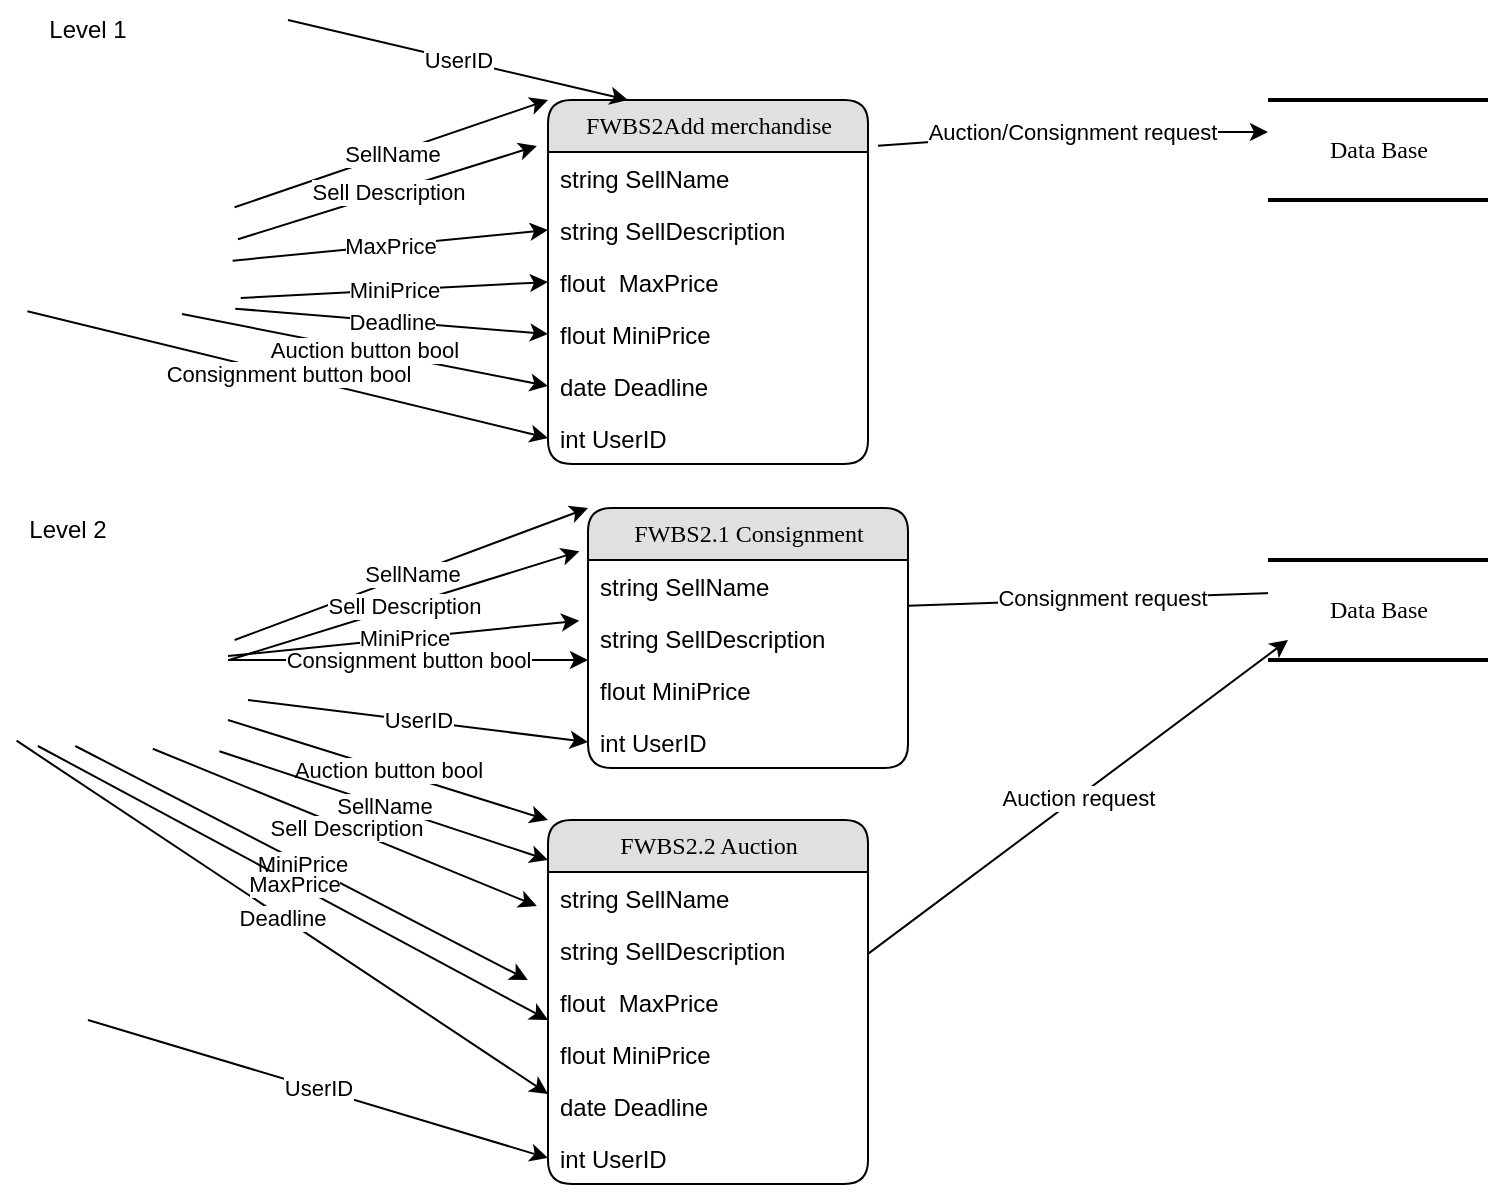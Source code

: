 <mxfile version="20.2.3" type="device"><diagram name="Page-1" id="5d7acffa-a066-3a61-03fe-96351882024d"><mxGraphModel dx="2106" dy="811" grid="1" gridSize="10" guides="1" tooltips="1" connect="1" arrows="1" fold="1" page="1" pageScale="1" pageWidth="1100" pageHeight="850" background="#ffffff" math="0" shadow="0"><root><mxCell id="0"/><mxCell id="1" parent="0"/><mxCell id="21ea969265ad0168-6" value="FWBS2Add merchandise" style="swimlane;html=1;fontStyle=0;childLayout=stackLayout;horizontal=1;startSize=26;fillColor=#e0e0e0;horizontalStack=0;resizeParent=1;resizeLast=0;collapsible=1;marginBottom=0;swimlaneFillColor=#ffffff;align=center;rounded=1;shadow=0;comic=0;labelBackgroundColor=none;strokeWidth=1;fontFamily=Verdana;fontSize=12" parent="1" vertex="1"><mxGeometry x="430" y="260" width="160" height="182" as="geometry"/></mxCell><mxCell id="21ea969265ad0168-7" value="string SellName" style="text;html=1;strokeColor=none;fillColor=none;spacingLeft=4;spacingRight=4;whiteSpace=wrap;overflow=hidden;rotatable=0;points=[[0,0.5],[1,0.5]];portConstraint=eastwest;" parent="21ea969265ad0168-6" vertex="1"><mxGeometry y="26" width="160" height="26" as="geometry"/></mxCell><mxCell id="21ea969265ad0168-8" value="string SellDescription" style="text;html=1;strokeColor=none;fillColor=none;spacingLeft=4;spacingRight=4;whiteSpace=wrap;overflow=hidden;rotatable=0;points=[[0,0.5],[1,0.5]];portConstraint=eastwest;" parent="21ea969265ad0168-6" vertex="1"><mxGeometry y="52" width="160" height="26" as="geometry"/></mxCell><mxCell id="21ea969265ad0168-9" value="flout&amp;nbsp; MaxPrice" style="text;html=1;strokeColor=none;fillColor=none;spacingLeft=4;spacingRight=4;whiteSpace=wrap;overflow=hidden;rotatable=0;points=[[0,0.5],[1,0.5]];portConstraint=eastwest;" parent="21ea969265ad0168-6" vertex="1"><mxGeometry y="78" width="160" height="26" as="geometry"/></mxCell><mxCell id="wJ_ahk8c2PPIse06OH28-3" value="flout MiniPrice" style="text;html=1;strokeColor=none;fillColor=none;spacingLeft=4;spacingRight=4;whiteSpace=wrap;overflow=hidden;rotatable=0;points=[[0,0.5],[1,0.5]];portConstraint=eastwest;" parent="21ea969265ad0168-6" vertex="1"><mxGeometry y="104" width="160" height="26" as="geometry"/></mxCell><mxCell id="wJ_ahk8c2PPIse06OH28-40" value="date Deadline" style="text;html=1;strokeColor=none;fillColor=none;spacingLeft=4;spacingRight=4;whiteSpace=wrap;overflow=hidden;rotatable=0;points=[[0,0.5],[1,0.5]];portConstraint=eastwest;" parent="21ea969265ad0168-6" vertex="1"><mxGeometry y="130" width="160" height="26" as="geometry"/></mxCell><mxCell id="wJ_ahk8c2PPIse06OH28-16" value="int UserID" style="text;html=1;strokeColor=none;fillColor=none;spacingLeft=4;spacingRight=4;whiteSpace=wrap;overflow=hidden;rotatable=0;points=[[0,0.5],[1,0.5]];portConstraint=eastwest;" parent="21ea969265ad0168-6" vertex="1"><mxGeometry y="156" width="160" height="26" as="geometry"/></mxCell><mxCell id="wJ_ahk8c2PPIse06OH28-1" value="Level 1" style="text;html=1;strokeColor=none;fillColor=none;align=center;verticalAlign=middle;whiteSpace=wrap;rounded=0;" parent="1" vertex="1"><mxGeometry x="170" y="210" width="60" height="30" as="geometry"/></mxCell><mxCell id="wJ_ahk8c2PPIse06OH28-6" value="SellName" style="endArrow=classic;html=1;rounded=0;entryX=0;entryY=0;entryDx=0;entryDy=0;exitX=1.03;exitY=0.073;exitDx=0;exitDy=0;exitPerimeter=0;" parent="1" target="21ea969265ad0168-6" edge="1"><mxGeometry width="50" height="50" relative="1" as="geometry"><mxPoint x="273.3" y="313.65" as="sourcePoint"/><mxPoint x="390" y="540" as="targetPoint"/></mxGeometry></mxCell><mxCell id="wJ_ahk8c2PPIse06OH28-7" value="Sell Description" style="endArrow=classic;html=1;rounded=0;entryX=-0.035;entryY=-0.115;entryDx=0;entryDy=0;entryPerimeter=0;exitX=1.045;exitY=0.393;exitDx=0;exitDy=0;exitPerimeter=0;" parent="1" target="21ea969265ad0168-7" edge="1"><mxGeometry width="50" height="50" relative="1" as="geometry"><mxPoint x="274.95" y="329.65" as="sourcePoint"/><mxPoint x="390" y="540" as="targetPoint"/></mxGeometry></mxCell><mxCell id="wJ_ahk8c2PPIse06OH28-8" value="MaxPrice" style="endArrow=classic;html=1;rounded=0;exitX=1.021;exitY=0.607;exitDx=0;exitDy=0;exitPerimeter=0;entryX=0;entryY=0.5;entryDx=0;entryDy=0;" parent="1" target="21ea969265ad0168-8" edge="1"><mxGeometry width="50" height="50" relative="1" as="geometry"><mxPoint x="272.31" y="340.35" as="sourcePoint"/><mxPoint x="390" y="540" as="targetPoint"/></mxGeometry></mxCell><mxCell id="wJ_ahk8c2PPIse06OH28-9" value="MiniPrice" style="endArrow=classic;html=1;rounded=0;entryX=0;entryY=0.5;entryDx=0;entryDy=0;exitX=1.058;exitY=0.98;exitDx=0;exitDy=0;exitPerimeter=0;" parent="1" target="21ea969265ad0168-9" edge="1"><mxGeometry width="50" height="50" relative="1" as="geometry"><mxPoint x="276.38" y="359" as="sourcePoint"/><mxPoint x="390" y="540" as="targetPoint"/></mxGeometry></mxCell><mxCell id="wJ_ahk8c2PPIse06OH28-10" value="Auction/Consignment request" style="endArrow=classic;html=1;rounded=0;exitX=1.031;exitY=0.126;exitDx=0;exitDy=0;exitPerimeter=0;" parent="1" source="21ea969265ad0168-6" edge="1"><mxGeometry width="50" height="50" relative="1" as="geometry"><mxPoint x="340" y="590" as="sourcePoint"/><mxPoint x="790" y="276" as="targetPoint"/><Array as="points"><mxPoint x="690" y="276"/></Array></mxGeometry></mxCell><mxCell id="wJ_ahk8c2PPIse06OH28-17" value="Deadline" style="endArrow=classic;html=1;rounded=0;exitX=1.033;exitY=1.087;exitDx=0;exitDy=0;exitPerimeter=0;entryX=0;entryY=0.5;entryDx=0;entryDy=0;" parent="1" target="wJ_ahk8c2PPIse06OH28-3" edge="1"><mxGeometry width="50" height="50" relative="1" as="geometry"><mxPoint x="273.63" y="364.35" as="sourcePoint"/><mxPoint x="390" y="540" as="targetPoint"/></mxGeometry></mxCell><mxCell id="wJ_ahk8c2PPIse06OH28-18" value="Data Base" style="html=1;rounded=0;shadow=0;comic=0;labelBackgroundColor=none;strokeWidth=2;fontFamily=Verdana;fontSize=12;align=center;shape=mxgraph.ios7ui.horLines;" parent="1" vertex="1"><mxGeometry x="790" y="260" width="110" height="50" as="geometry"/></mxCell><mxCell id="wJ_ahk8c2PPIse06OH28-19" value="Level 2" style="text;html=1;strokeColor=none;fillColor=none;align=center;verticalAlign=middle;whiteSpace=wrap;rounded=0;" parent="1" vertex="1"><mxGeometry x="160" y="460" width="60" height="30" as="geometry"/></mxCell><mxCell id="wJ_ahk8c2PPIse06OH28-20" value="Auction button bool" style="endArrow=classic;html=1;rounded=0;entryX=0;entryY=0.5;entryDx=0;entryDy=0;exitX=0.791;exitY=1.14;exitDx=0;exitDy=0;exitPerimeter=0;" parent="1" target="wJ_ahk8c2PPIse06OH28-40" edge="1"><mxGeometry width="50" height="50" relative="1" as="geometry"><mxPoint x="247.01" y="367" as="sourcePoint"/><mxPoint x="390" y="540" as="targetPoint"/></mxGeometry></mxCell><mxCell id="wJ_ahk8c2PPIse06OH28-29" value="UserID" style="endArrow=classic;html=1;rounded=0;entryX=0.25;entryY=0;entryDx=0;entryDy=0;" parent="1" target="21ea969265ad0168-6" edge="1"><mxGeometry width="50" height="50" relative="1" as="geometry"><mxPoint x="300" y="220" as="sourcePoint"/><mxPoint x="390" y="380" as="targetPoint"/></mxGeometry></mxCell><mxCell id="wJ_ahk8c2PPIse06OH28-41" value="Consignment button bool" style="endArrow=classic;html=1;rounded=0;exitX=0.088;exitY=1.113;exitDx=0;exitDy=0;exitPerimeter=0;entryX=0;entryY=0.5;entryDx=0;entryDy=0;" parent="1" target="wJ_ahk8c2PPIse06OH28-16" edge="1"><mxGeometry width="50" height="50" relative="1" as="geometry"><mxPoint x="169.68" y="365.65" as="sourcePoint"/><mxPoint x="390" y="380" as="targetPoint"/></mxGeometry></mxCell><mxCell id="wJ_ahk8c2PPIse06OH28-42" value="Auction button bool" style="endArrow=classic;html=1;rounded=0;exitX=0.791;exitY=1.14;exitDx=0;exitDy=0;exitPerimeter=0;entryX=0;entryY=0;entryDx=0;entryDy=0;" parent="1" target="wJ_ahk8c2PPIse06OH28-56" edge="1"><mxGeometry width="50" height="50" relative="1" as="geometry"><mxPoint x="270" y="570" as="sourcePoint"/><mxPoint x="430" y="680" as="targetPoint"/></mxGeometry></mxCell><mxCell id="wJ_ahk8c2PPIse06OH28-43" value="Consignment button bool" style="endArrow=classic;html=1;rounded=0;exitX=0.088;exitY=1.113;exitDx=0;exitDy=0;exitPerimeter=0;" parent="1" edge="1"><mxGeometry width="50" height="50" relative="1" as="geometry"><mxPoint x="270.0" y="540.0" as="sourcePoint"/><mxPoint x="450" y="540" as="targetPoint"/></mxGeometry></mxCell><mxCell id="wJ_ahk8c2PPIse06OH28-47" value="FWBS2.1 Consignment" style="swimlane;html=1;fontStyle=0;childLayout=stackLayout;horizontal=1;startSize=26;fillColor=#e0e0e0;horizontalStack=0;resizeParent=1;resizeLast=0;collapsible=1;marginBottom=0;swimlaneFillColor=#ffffff;align=center;rounded=1;shadow=0;comic=0;labelBackgroundColor=none;strokeWidth=1;fontFamily=Verdana;fontSize=12" parent="1" vertex="1"><mxGeometry x="450" y="464" width="160" height="130" as="geometry"/></mxCell><mxCell id="wJ_ahk8c2PPIse06OH28-48" value="string SellName" style="text;html=1;strokeColor=none;fillColor=none;spacingLeft=4;spacingRight=4;whiteSpace=wrap;overflow=hidden;rotatable=0;points=[[0,0.5],[1,0.5]];portConstraint=eastwest;" parent="wJ_ahk8c2PPIse06OH28-47" vertex="1"><mxGeometry y="26" width="160" height="26" as="geometry"/></mxCell><mxCell id="wJ_ahk8c2PPIse06OH28-49" value="string SellDescription" style="text;html=1;strokeColor=none;fillColor=none;spacingLeft=4;spacingRight=4;whiteSpace=wrap;overflow=hidden;rotatable=0;points=[[0,0.5],[1,0.5]];portConstraint=eastwest;" parent="wJ_ahk8c2PPIse06OH28-47" vertex="1"><mxGeometry y="52" width="160" height="26" as="geometry"/></mxCell><mxCell id="wJ_ahk8c2PPIse06OH28-51" value="flout MiniPrice" style="text;html=1;strokeColor=none;fillColor=none;spacingLeft=4;spacingRight=4;whiteSpace=wrap;overflow=hidden;rotatable=0;points=[[0,0.5],[1,0.5]];portConstraint=eastwest;" parent="wJ_ahk8c2PPIse06OH28-47" vertex="1"><mxGeometry y="78" width="160" height="26" as="geometry"/></mxCell><mxCell id="wJ_ahk8c2PPIse06OH28-53" value="int UserID" style="text;html=1;strokeColor=none;fillColor=none;spacingLeft=4;spacingRight=4;whiteSpace=wrap;overflow=hidden;rotatable=0;points=[[0,0.5],[1,0.5]];portConstraint=eastwest;" parent="wJ_ahk8c2PPIse06OH28-47" vertex="1"><mxGeometry y="104" width="160" height="26" as="geometry"/></mxCell><mxCell id="wJ_ahk8c2PPIse06OH28-54" value="Consignment request" style="endArrow=classic;html=1;rounded=0;exitX=1.031;exitY=0.126;exitDx=0;exitDy=0;exitPerimeter=0;" parent="1" edge="1"><mxGeometry width="50" height="50" relative="1" as="geometry"><mxPoint x="610" y="512.932" as="sourcePoint"/><mxPoint x="805.04" y="506" as="targetPoint"/><Array as="points"/></mxGeometry></mxCell><mxCell id="wJ_ahk8c2PPIse06OH28-55" value="Data Base" style="html=1;rounded=0;shadow=0;comic=0;labelBackgroundColor=none;strokeWidth=2;fontFamily=Verdana;fontSize=12;align=center;shape=mxgraph.ios7ui.horLines;" parent="1" vertex="1"><mxGeometry x="790" y="490" width="110" height="50" as="geometry"/></mxCell><mxCell id="wJ_ahk8c2PPIse06OH28-56" value="FWBS2.2 Auction" style="swimlane;html=1;fontStyle=0;childLayout=stackLayout;horizontal=1;startSize=26;fillColor=#e0e0e0;horizontalStack=0;resizeParent=1;resizeLast=0;collapsible=1;marginBottom=0;swimlaneFillColor=#ffffff;align=center;rounded=1;shadow=0;comic=0;labelBackgroundColor=none;strokeWidth=1;fontFamily=Verdana;fontSize=12" parent="1" vertex="1"><mxGeometry x="430" y="620" width="160" height="182" as="geometry"/></mxCell><mxCell id="wJ_ahk8c2PPIse06OH28-57" value="string SellName" style="text;html=1;strokeColor=none;fillColor=none;spacingLeft=4;spacingRight=4;whiteSpace=wrap;overflow=hidden;rotatable=0;points=[[0,0.5],[1,0.5]];portConstraint=eastwest;" parent="wJ_ahk8c2PPIse06OH28-56" vertex="1"><mxGeometry y="26" width="160" height="26" as="geometry"/></mxCell><mxCell id="wJ_ahk8c2PPIse06OH28-58" value="string SellDescription" style="text;html=1;strokeColor=none;fillColor=none;spacingLeft=4;spacingRight=4;whiteSpace=wrap;overflow=hidden;rotatable=0;points=[[0,0.5],[1,0.5]];portConstraint=eastwest;" parent="wJ_ahk8c2PPIse06OH28-56" vertex="1"><mxGeometry y="52" width="160" height="26" as="geometry"/></mxCell><mxCell id="wJ_ahk8c2PPIse06OH28-59" value="flout&amp;nbsp; MaxPrice" style="text;html=1;strokeColor=none;fillColor=none;spacingLeft=4;spacingRight=4;whiteSpace=wrap;overflow=hidden;rotatable=0;points=[[0,0.5],[1,0.5]];portConstraint=eastwest;" parent="wJ_ahk8c2PPIse06OH28-56" vertex="1"><mxGeometry y="78" width="160" height="26" as="geometry"/></mxCell><mxCell id="wJ_ahk8c2PPIse06OH28-60" value="flout MiniPrice" style="text;html=1;strokeColor=none;fillColor=none;spacingLeft=4;spacingRight=4;whiteSpace=wrap;overflow=hidden;rotatable=0;points=[[0,0.5],[1,0.5]];portConstraint=eastwest;" parent="wJ_ahk8c2PPIse06OH28-56" vertex="1"><mxGeometry y="104" width="160" height="26" as="geometry"/></mxCell><mxCell id="wJ_ahk8c2PPIse06OH28-61" value="date Deadline" style="text;html=1;strokeColor=none;fillColor=none;spacingLeft=4;spacingRight=4;whiteSpace=wrap;overflow=hidden;rotatable=0;points=[[0,0.5],[1,0.5]];portConstraint=eastwest;" parent="wJ_ahk8c2PPIse06OH28-56" vertex="1"><mxGeometry y="130" width="160" height="26" as="geometry"/></mxCell><mxCell id="wJ_ahk8c2PPIse06OH28-62" value="int UserID" style="text;html=1;strokeColor=none;fillColor=none;spacingLeft=4;spacingRight=4;whiteSpace=wrap;overflow=hidden;rotatable=0;points=[[0,0.5],[1,0.5]];portConstraint=eastwest;" parent="wJ_ahk8c2PPIse06OH28-56" vertex="1"><mxGeometry y="156" width="160" height="26" as="geometry"/></mxCell><mxCell id="wJ_ahk8c2PPIse06OH28-63" value="Auction request" style="endArrow=classic;html=1;rounded=0;exitX=1.031;exitY=0.126;exitDx=0;exitDy=0;exitPerimeter=0;" parent="1" edge="1"><mxGeometry width="50" height="50" relative="1" as="geometry"><mxPoint x="590" y="686.932" as="sourcePoint"/><mxPoint x="800" y="530" as="targetPoint"/><Array as="points"/></mxGeometry></mxCell><mxCell id="wJ_ahk8c2PPIse06OH28-64" value="SellName" style="endArrow=classic;html=1;rounded=0;entryX=0;entryY=0;entryDx=0;entryDy=0;exitX=1.03;exitY=0.073;exitDx=0;exitDy=0;exitPerimeter=0;" parent="1" target="wJ_ahk8c2PPIse06OH28-47" edge="1"><mxGeometry width="50" height="50" relative="1" as="geometry"><mxPoint x="273.3" y="530.0" as="sourcePoint"/><mxPoint x="430.0" y="476.35" as="targetPoint"/></mxGeometry></mxCell><mxCell id="wJ_ahk8c2PPIse06OH28-65" value="Sell Description" style="endArrow=classic;html=1;rounded=0;entryX=-0.027;entryY=-0.167;entryDx=0;entryDy=0;entryPerimeter=0;exitX=1.045;exitY=0.393;exitDx=0;exitDy=0;exitPerimeter=0;" parent="1" target="wJ_ahk8c2PPIse06OH28-48" edge="1"><mxGeometry width="50" height="50" relative="1" as="geometry"><mxPoint x="270.55" y="540.0" as="sourcePoint"/><mxPoint x="420.0" y="493.36" as="targetPoint"/></mxGeometry></mxCell><mxCell id="wJ_ahk8c2PPIse06OH28-67" value="MiniPrice" style="endArrow=classic;html=1;rounded=0;entryX=-0.027;entryY=1.167;entryDx=0;entryDy=0;exitX=1.058;exitY=0.98;exitDx=0;exitDy=0;exitPerimeter=0;entryPerimeter=0;" parent="1" target="wJ_ahk8c2PPIse06OH28-48" edge="1"><mxGeometry width="50" height="50" relative="1" as="geometry"><mxPoint x="270.0" y="538" as="sourcePoint"/><mxPoint x="423.62" y="530" as="targetPoint"/></mxGeometry></mxCell><mxCell id="wJ_ahk8c2PPIse06OH28-68" value="SellName" style="endArrow=classic;html=1;rounded=0;entryX=0;entryY=0;entryDx=0;entryDy=0;exitX=0.961;exitY=1.113;exitDx=0;exitDy=0;exitPerimeter=0;" parent="1" edge="1"><mxGeometry width="50" height="50" relative="1" as="geometry"><mxPoint x="265.71" y="585.65" as="sourcePoint"/><mxPoint x="430.0" y="640" as="targetPoint"/></mxGeometry></mxCell><mxCell id="wJ_ahk8c2PPIse06OH28-69" value="Sell Description" style="endArrow=classic;html=1;rounded=0;entryX=-0.035;entryY=-0.115;entryDx=0;entryDy=0;entryPerimeter=0;exitX=0.658;exitY=1.087;exitDx=0;exitDy=0;exitPerimeter=0;" parent="1" edge="1"><mxGeometry width="50" height="50" relative="1" as="geometry"><mxPoint x="232.38" y="584.35" as="sourcePoint"/><mxPoint x="424.4" y="663.01" as="targetPoint"/></mxGeometry></mxCell><mxCell id="wJ_ahk8c2PPIse06OH28-70" value="MiniPrice" style="endArrow=classic;html=1;rounded=0;entryX=-0.063;entryY=0.077;entryDx=0;entryDy=0;exitX=0.306;exitY=1.06;exitDx=0;exitDy=0;exitPerimeter=0;entryPerimeter=0;" parent="1" target="wJ_ahk8c2PPIse06OH28-59" edge="1"><mxGeometry width="50" height="50" relative="1" as="geometry"><mxPoint x="193.66" y="583" as="sourcePoint"/><mxPoint x="430.0" y="731" as="targetPoint"/></mxGeometry></mxCell><mxCell id="wJ_ahk8c2PPIse06OH28-71" value="Deadline" style="endArrow=classic;html=1;rounded=0;exitX=0.039;exitY=1.007;exitDx=0;exitDy=0;exitPerimeter=0;entryX=0;entryY=0.5;entryDx=0;entryDy=0;" parent="1" edge="1"><mxGeometry width="50" height="50" relative="1" as="geometry"><mxPoint x="164.29" y="580.35" as="sourcePoint"/><mxPoint x="430.0" y="757.0" as="targetPoint"/></mxGeometry></mxCell><mxCell id="wJ_ahk8c2PPIse06OH28-72" value="MaxPrice" style="endArrow=classic;html=1;rounded=0;exitX=0.136;exitY=1.06;exitDx=0;exitDy=0;exitPerimeter=0;entryX=0;entryY=0.5;entryDx=0;entryDy=0;" parent="1" edge="1"><mxGeometry width="50" height="50" relative="1" as="geometry"><mxPoint x="174.96" y="583" as="sourcePoint"/><mxPoint x="430.0" y="720" as="targetPoint"/></mxGeometry></mxCell><mxCell id="vX-qEuUGLS6DF_OEGm5I-1" value="UserID" style="endArrow=classic;html=1;rounded=0;entryX=0;entryY=0.5;entryDx=0;entryDy=0;" parent="1" target="wJ_ahk8c2PPIse06OH28-53" edge="1"><mxGeometry width="50" height="50" relative="1" as="geometry"><mxPoint x="280" y="560" as="sourcePoint"/><mxPoint x="600" y="450" as="targetPoint"/></mxGeometry></mxCell><mxCell id="vX-qEuUGLS6DF_OEGm5I-2" value="UserID" style="endArrow=classic;html=1;rounded=0;entryX=0;entryY=0.5;entryDx=0;entryDy=0;" parent="1" target="wJ_ahk8c2PPIse06OH28-62" edge="1"><mxGeometry width="50" height="50" relative="1" as="geometry"><mxPoint x="200" y="720" as="sourcePoint"/><mxPoint x="600" y="450" as="targetPoint"/></mxGeometry></mxCell></root></mxGraphModel></diagram></mxfile>